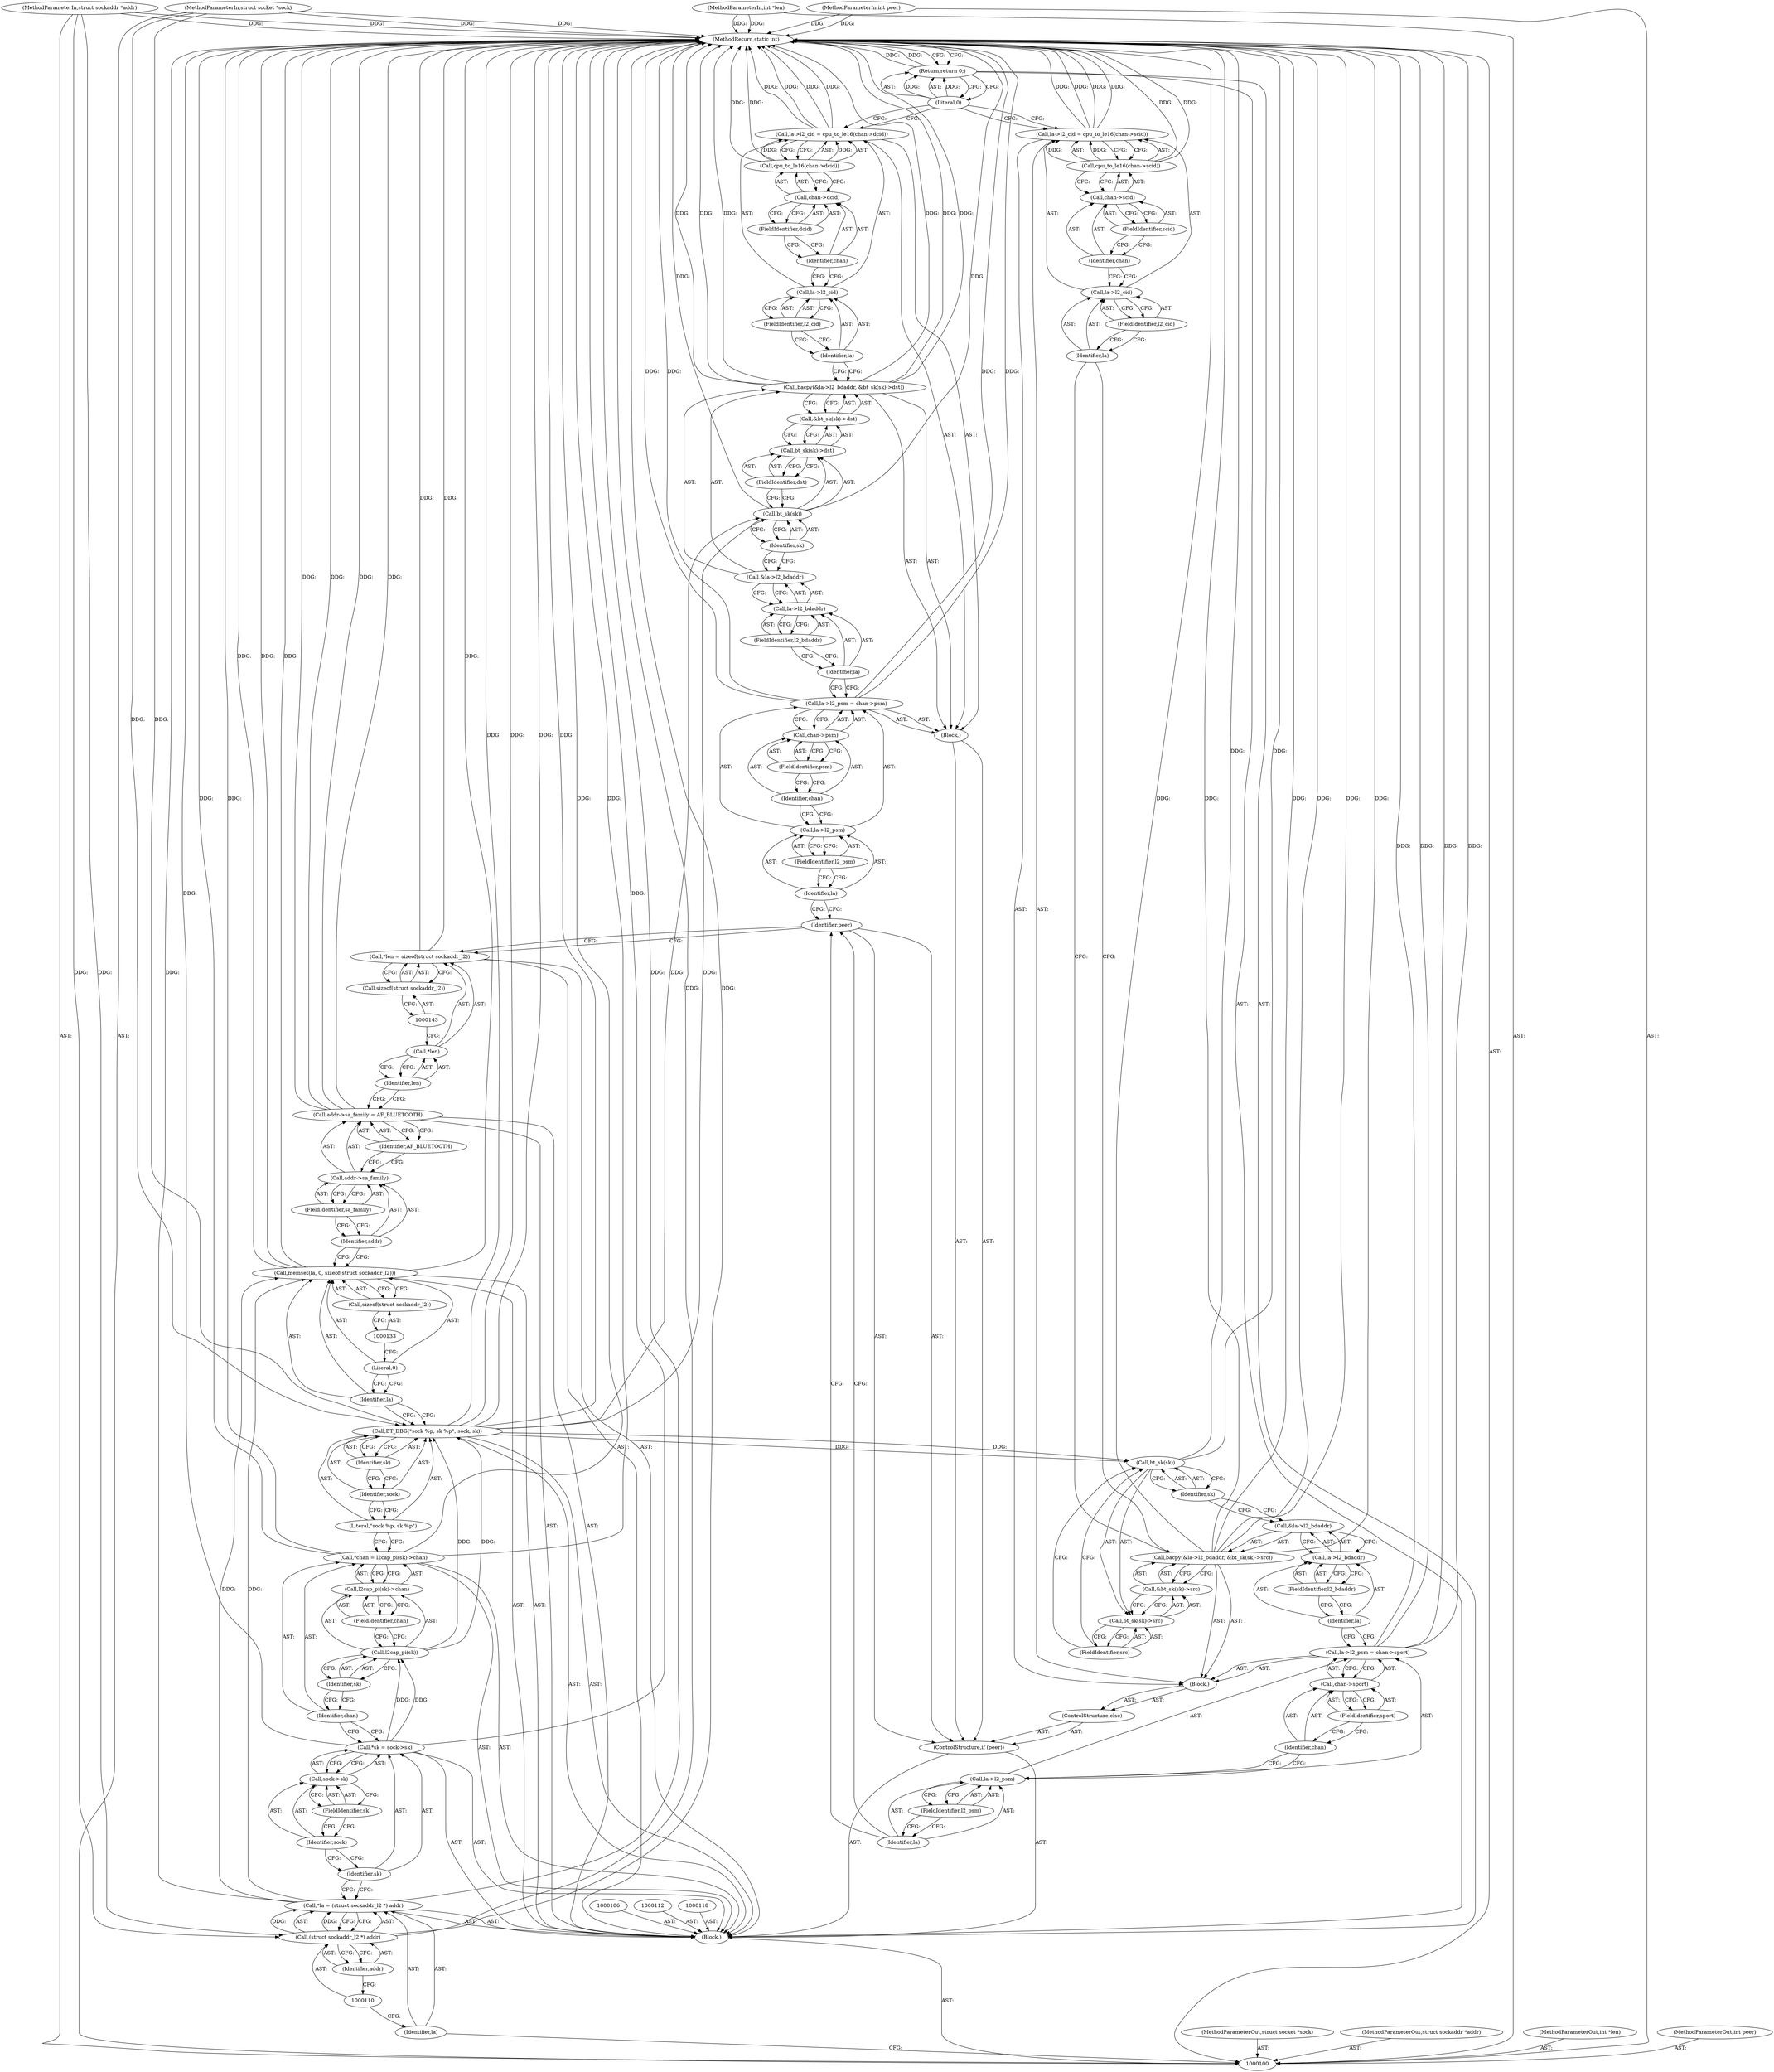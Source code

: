 digraph "0_linux_792039c73cf176c8e39a6e8beef2c94ff46522ed" {
"1000201" [label="(MethodReturn,static int)"];
"1000101" [label="(MethodParameterIn,struct socket *sock)"];
"1000270" [label="(MethodParameterOut,struct socket *sock)"];
"1000102" [label="(MethodParameterIn,struct sockaddr *addr)"];
"1000271" [label="(MethodParameterOut,struct sockaddr *addr)"];
"1000103" [label="(MethodParameterIn,int *len)"];
"1000272" [label="(MethodParameterOut,int *len)"];
"1000104" [label="(MethodParameterIn,int peer)"];
"1000273" [label="(MethodParameterOut,int peer)"];
"1000134" [label="(Call,addr->sa_family = AF_BLUETOOTH)"];
"1000135" [label="(Call,addr->sa_family)"];
"1000136" [label="(Identifier,addr)"];
"1000138" [label="(Identifier,AF_BLUETOOTH)"];
"1000137" [label="(FieldIdentifier,sa_family)"];
"1000139" [label="(Call,*len = sizeof(struct sockaddr_l2))"];
"1000140" [label="(Call,*len)"];
"1000141" [label="(Identifier,len)"];
"1000142" [label="(Call,sizeof(struct sockaddr_l2))"];
"1000144" [label="(ControlStructure,if (peer))"];
"1000146" [label="(Block,)"];
"1000145" [label="(Identifier,peer)"];
"1000151" [label="(Call,chan->psm)"];
"1000152" [label="(Identifier,chan)"];
"1000147" [label="(Call,la->l2_psm = chan->psm)"];
"1000148" [label="(Call,la->l2_psm)"];
"1000149" [label="(Identifier,la)"];
"1000153" [label="(FieldIdentifier,psm)"];
"1000150" [label="(FieldIdentifier,l2_psm)"];
"1000158" [label="(FieldIdentifier,l2_bdaddr)"];
"1000154" [label="(Call,bacpy(&la->l2_bdaddr, &bt_sk(sk)->dst))"];
"1000159" [label="(Call,&bt_sk(sk)->dst)"];
"1000160" [label="(Call,bt_sk(sk)->dst)"];
"1000161" [label="(Call,bt_sk(sk))"];
"1000162" [label="(Identifier,sk)"];
"1000163" [label="(FieldIdentifier,dst)"];
"1000155" [label="(Call,&la->l2_bdaddr)"];
"1000156" [label="(Call,la->l2_bdaddr)"];
"1000157" [label="(Identifier,la)"];
"1000168" [label="(Call,cpu_to_le16(chan->dcid))"];
"1000164" [label="(Call,la->l2_cid = cpu_to_le16(chan->dcid))"];
"1000165" [label="(Call,la->l2_cid)"];
"1000166" [label="(Identifier,la)"];
"1000169" [label="(Call,chan->dcid)"];
"1000170" [label="(Identifier,chan)"];
"1000171" [label="(FieldIdentifier,dcid)"];
"1000167" [label="(FieldIdentifier,l2_cid)"];
"1000172" [label="(ControlStructure,else)"];
"1000173" [label="(Block,)"];
"1000178" [label="(Call,chan->sport)"];
"1000179" [label="(Identifier,chan)"];
"1000174" [label="(Call,la->l2_psm = chan->sport)"];
"1000175" [label="(Call,la->l2_psm)"];
"1000176" [label="(Identifier,la)"];
"1000180" [label="(FieldIdentifier,sport)"];
"1000177" [label="(FieldIdentifier,l2_psm)"];
"1000185" [label="(FieldIdentifier,l2_bdaddr)"];
"1000181" [label="(Call,bacpy(&la->l2_bdaddr, &bt_sk(sk)->src))"];
"1000186" [label="(Call,&bt_sk(sk)->src)"];
"1000187" [label="(Call,bt_sk(sk)->src)"];
"1000188" [label="(Call,bt_sk(sk))"];
"1000189" [label="(Identifier,sk)"];
"1000190" [label="(FieldIdentifier,src)"];
"1000182" [label="(Call,&la->l2_bdaddr)"];
"1000183" [label="(Call,la->l2_bdaddr)"];
"1000184" [label="(Identifier,la)"];
"1000105" [label="(Block,)"];
"1000195" [label="(Call,cpu_to_le16(chan->scid))"];
"1000191" [label="(Call,la->l2_cid = cpu_to_le16(chan->scid))"];
"1000192" [label="(Call,la->l2_cid)"];
"1000193" [label="(Identifier,la)"];
"1000196" [label="(Call,chan->scid)"];
"1000197" [label="(Identifier,chan)"];
"1000198" [label="(FieldIdentifier,scid)"];
"1000194" [label="(FieldIdentifier,l2_cid)"];
"1000199" [label="(Return,return 0;)"];
"1000200" [label="(Literal,0)"];
"1000107" [label="(Call,*la = (struct sockaddr_l2 *) addr)"];
"1000108" [label="(Identifier,la)"];
"1000109" [label="(Call,(struct sockaddr_l2 *) addr)"];
"1000111" [label="(Identifier,addr)"];
"1000113" [label="(Call,*sk = sock->sk)"];
"1000114" [label="(Identifier,sk)"];
"1000115" [label="(Call,sock->sk)"];
"1000116" [label="(Identifier,sock)"];
"1000117" [label="(FieldIdentifier,sk)"];
"1000119" [label="(Call,*chan = l2cap_pi(sk)->chan)"];
"1000120" [label="(Identifier,chan)"];
"1000121" [label="(Call,l2cap_pi(sk)->chan)"];
"1000122" [label="(Call,l2cap_pi(sk))"];
"1000123" [label="(Identifier,sk)"];
"1000124" [label="(FieldIdentifier,chan)"];
"1000125" [label="(Call,BT_DBG(\"sock %p, sk %p\", sock, sk))"];
"1000127" [label="(Identifier,sock)"];
"1000128" [label="(Identifier,sk)"];
"1000126" [label="(Literal,\"sock %p, sk %p\")"];
"1000129" [label="(Call,memset(la, 0, sizeof(struct sockaddr_l2)))"];
"1000131" [label="(Literal,0)"];
"1000132" [label="(Call,sizeof(struct sockaddr_l2))"];
"1000130" [label="(Identifier,la)"];
"1000201" -> "1000100"  [label="AST: "];
"1000201" -> "1000199"  [label="CFG: "];
"1000125" -> "1000201"  [label="DDG: "];
"1000125" -> "1000201"  [label="DDG: "];
"1000168" -> "1000201"  [label="DDG: "];
"1000104" -> "1000201"  [label="DDG: "];
"1000188" -> "1000201"  [label="DDG: "];
"1000181" -> "1000201"  [label="DDG: "];
"1000181" -> "1000201"  [label="DDG: "];
"1000181" -> "1000201"  [label="DDG: "];
"1000147" -> "1000201"  [label="DDG: "];
"1000147" -> "1000201"  [label="DDG: "];
"1000102" -> "1000201"  [label="DDG: "];
"1000154" -> "1000201"  [label="DDG: "];
"1000154" -> "1000201"  [label="DDG: "];
"1000154" -> "1000201"  [label="DDG: "];
"1000134" -> "1000201"  [label="DDG: "];
"1000134" -> "1000201"  [label="DDG: "];
"1000164" -> "1000201"  [label="DDG: "];
"1000164" -> "1000201"  [label="DDG: "];
"1000174" -> "1000201"  [label="DDG: "];
"1000174" -> "1000201"  [label="DDG: "];
"1000129" -> "1000201"  [label="DDG: "];
"1000129" -> "1000201"  [label="DDG: "];
"1000139" -> "1000201"  [label="DDG: "];
"1000191" -> "1000201"  [label="DDG: "];
"1000191" -> "1000201"  [label="DDG: "];
"1000103" -> "1000201"  [label="DDG: "];
"1000113" -> "1000201"  [label="DDG: "];
"1000119" -> "1000201"  [label="DDG: "];
"1000119" -> "1000201"  [label="DDG: "];
"1000101" -> "1000201"  [label="DDG: "];
"1000195" -> "1000201"  [label="DDG: "];
"1000161" -> "1000201"  [label="DDG: "];
"1000109" -> "1000201"  [label="DDG: "];
"1000107" -> "1000201"  [label="DDG: "];
"1000199" -> "1000201"  [label="DDG: "];
"1000101" -> "1000100"  [label="AST: "];
"1000101" -> "1000201"  [label="DDG: "];
"1000101" -> "1000125"  [label="DDG: "];
"1000270" -> "1000100"  [label="AST: "];
"1000102" -> "1000100"  [label="AST: "];
"1000102" -> "1000201"  [label="DDG: "];
"1000102" -> "1000109"  [label="DDG: "];
"1000271" -> "1000100"  [label="AST: "];
"1000103" -> "1000100"  [label="AST: "];
"1000103" -> "1000201"  [label="DDG: "];
"1000272" -> "1000100"  [label="AST: "];
"1000104" -> "1000100"  [label="AST: "];
"1000104" -> "1000201"  [label="DDG: "];
"1000273" -> "1000100"  [label="AST: "];
"1000134" -> "1000105"  [label="AST: "];
"1000134" -> "1000138"  [label="CFG: "];
"1000135" -> "1000134"  [label="AST: "];
"1000138" -> "1000134"  [label="AST: "];
"1000141" -> "1000134"  [label="CFG: "];
"1000134" -> "1000201"  [label="DDG: "];
"1000134" -> "1000201"  [label="DDG: "];
"1000135" -> "1000134"  [label="AST: "];
"1000135" -> "1000137"  [label="CFG: "];
"1000136" -> "1000135"  [label="AST: "];
"1000137" -> "1000135"  [label="AST: "];
"1000138" -> "1000135"  [label="CFG: "];
"1000136" -> "1000135"  [label="AST: "];
"1000136" -> "1000129"  [label="CFG: "];
"1000137" -> "1000136"  [label="CFG: "];
"1000138" -> "1000134"  [label="AST: "];
"1000138" -> "1000135"  [label="CFG: "];
"1000134" -> "1000138"  [label="CFG: "];
"1000137" -> "1000135"  [label="AST: "];
"1000137" -> "1000136"  [label="CFG: "];
"1000135" -> "1000137"  [label="CFG: "];
"1000139" -> "1000105"  [label="AST: "];
"1000139" -> "1000142"  [label="CFG: "];
"1000140" -> "1000139"  [label="AST: "];
"1000142" -> "1000139"  [label="AST: "];
"1000145" -> "1000139"  [label="CFG: "];
"1000139" -> "1000201"  [label="DDG: "];
"1000140" -> "1000139"  [label="AST: "];
"1000140" -> "1000141"  [label="CFG: "];
"1000141" -> "1000140"  [label="AST: "];
"1000143" -> "1000140"  [label="CFG: "];
"1000141" -> "1000140"  [label="AST: "];
"1000141" -> "1000134"  [label="CFG: "];
"1000140" -> "1000141"  [label="CFG: "];
"1000142" -> "1000139"  [label="AST: "];
"1000142" -> "1000143"  [label="CFG: "];
"1000143" -> "1000142"  [label="AST: "];
"1000139" -> "1000142"  [label="CFG: "];
"1000144" -> "1000105"  [label="AST: "];
"1000145" -> "1000144"  [label="AST: "];
"1000146" -> "1000144"  [label="AST: "];
"1000172" -> "1000144"  [label="AST: "];
"1000146" -> "1000144"  [label="AST: "];
"1000147" -> "1000146"  [label="AST: "];
"1000154" -> "1000146"  [label="AST: "];
"1000164" -> "1000146"  [label="AST: "];
"1000145" -> "1000144"  [label="AST: "];
"1000145" -> "1000139"  [label="CFG: "];
"1000149" -> "1000145"  [label="CFG: "];
"1000176" -> "1000145"  [label="CFG: "];
"1000151" -> "1000147"  [label="AST: "];
"1000151" -> "1000153"  [label="CFG: "];
"1000152" -> "1000151"  [label="AST: "];
"1000153" -> "1000151"  [label="AST: "];
"1000147" -> "1000151"  [label="CFG: "];
"1000152" -> "1000151"  [label="AST: "];
"1000152" -> "1000148"  [label="CFG: "];
"1000153" -> "1000152"  [label="CFG: "];
"1000147" -> "1000146"  [label="AST: "];
"1000147" -> "1000151"  [label="CFG: "];
"1000148" -> "1000147"  [label="AST: "];
"1000151" -> "1000147"  [label="AST: "];
"1000157" -> "1000147"  [label="CFG: "];
"1000147" -> "1000201"  [label="DDG: "];
"1000147" -> "1000201"  [label="DDG: "];
"1000148" -> "1000147"  [label="AST: "];
"1000148" -> "1000150"  [label="CFG: "];
"1000149" -> "1000148"  [label="AST: "];
"1000150" -> "1000148"  [label="AST: "];
"1000152" -> "1000148"  [label="CFG: "];
"1000149" -> "1000148"  [label="AST: "];
"1000149" -> "1000145"  [label="CFG: "];
"1000150" -> "1000149"  [label="CFG: "];
"1000153" -> "1000151"  [label="AST: "];
"1000153" -> "1000152"  [label="CFG: "];
"1000151" -> "1000153"  [label="CFG: "];
"1000150" -> "1000148"  [label="AST: "];
"1000150" -> "1000149"  [label="CFG: "];
"1000148" -> "1000150"  [label="CFG: "];
"1000158" -> "1000156"  [label="AST: "];
"1000158" -> "1000157"  [label="CFG: "];
"1000156" -> "1000158"  [label="CFG: "];
"1000154" -> "1000146"  [label="AST: "];
"1000154" -> "1000159"  [label="CFG: "];
"1000155" -> "1000154"  [label="AST: "];
"1000159" -> "1000154"  [label="AST: "];
"1000166" -> "1000154"  [label="CFG: "];
"1000154" -> "1000201"  [label="DDG: "];
"1000154" -> "1000201"  [label="DDG: "];
"1000154" -> "1000201"  [label="DDG: "];
"1000159" -> "1000154"  [label="AST: "];
"1000159" -> "1000160"  [label="CFG: "];
"1000160" -> "1000159"  [label="AST: "];
"1000154" -> "1000159"  [label="CFG: "];
"1000160" -> "1000159"  [label="AST: "];
"1000160" -> "1000163"  [label="CFG: "];
"1000161" -> "1000160"  [label="AST: "];
"1000163" -> "1000160"  [label="AST: "];
"1000159" -> "1000160"  [label="CFG: "];
"1000161" -> "1000160"  [label="AST: "];
"1000161" -> "1000162"  [label="CFG: "];
"1000162" -> "1000161"  [label="AST: "];
"1000163" -> "1000161"  [label="CFG: "];
"1000161" -> "1000201"  [label="DDG: "];
"1000125" -> "1000161"  [label="DDG: "];
"1000162" -> "1000161"  [label="AST: "];
"1000162" -> "1000155"  [label="CFG: "];
"1000161" -> "1000162"  [label="CFG: "];
"1000163" -> "1000160"  [label="AST: "];
"1000163" -> "1000161"  [label="CFG: "];
"1000160" -> "1000163"  [label="CFG: "];
"1000155" -> "1000154"  [label="AST: "];
"1000155" -> "1000156"  [label="CFG: "];
"1000156" -> "1000155"  [label="AST: "];
"1000162" -> "1000155"  [label="CFG: "];
"1000156" -> "1000155"  [label="AST: "];
"1000156" -> "1000158"  [label="CFG: "];
"1000157" -> "1000156"  [label="AST: "];
"1000158" -> "1000156"  [label="AST: "];
"1000155" -> "1000156"  [label="CFG: "];
"1000157" -> "1000156"  [label="AST: "];
"1000157" -> "1000147"  [label="CFG: "];
"1000158" -> "1000157"  [label="CFG: "];
"1000168" -> "1000164"  [label="AST: "];
"1000168" -> "1000169"  [label="CFG: "];
"1000169" -> "1000168"  [label="AST: "];
"1000164" -> "1000168"  [label="CFG: "];
"1000168" -> "1000201"  [label="DDG: "];
"1000168" -> "1000164"  [label="DDG: "];
"1000164" -> "1000146"  [label="AST: "];
"1000164" -> "1000168"  [label="CFG: "];
"1000165" -> "1000164"  [label="AST: "];
"1000168" -> "1000164"  [label="AST: "];
"1000200" -> "1000164"  [label="CFG: "];
"1000164" -> "1000201"  [label="DDG: "];
"1000164" -> "1000201"  [label="DDG: "];
"1000168" -> "1000164"  [label="DDG: "];
"1000165" -> "1000164"  [label="AST: "];
"1000165" -> "1000167"  [label="CFG: "];
"1000166" -> "1000165"  [label="AST: "];
"1000167" -> "1000165"  [label="AST: "];
"1000170" -> "1000165"  [label="CFG: "];
"1000166" -> "1000165"  [label="AST: "];
"1000166" -> "1000154"  [label="CFG: "];
"1000167" -> "1000166"  [label="CFG: "];
"1000169" -> "1000168"  [label="AST: "];
"1000169" -> "1000171"  [label="CFG: "];
"1000170" -> "1000169"  [label="AST: "];
"1000171" -> "1000169"  [label="AST: "];
"1000168" -> "1000169"  [label="CFG: "];
"1000170" -> "1000169"  [label="AST: "];
"1000170" -> "1000165"  [label="CFG: "];
"1000171" -> "1000170"  [label="CFG: "];
"1000171" -> "1000169"  [label="AST: "];
"1000171" -> "1000170"  [label="CFG: "];
"1000169" -> "1000171"  [label="CFG: "];
"1000167" -> "1000165"  [label="AST: "];
"1000167" -> "1000166"  [label="CFG: "];
"1000165" -> "1000167"  [label="CFG: "];
"1000172" -> "1000144"  [label="AST: "];
"1000173" -> "1000172"  [label="AST: "];
"1000173" -> "1000172"  [label="AST: "];
"1000174" -> "1000173"  [label="AST: "];
"1000181" -> "1000173"  [label="AST: "];
"1000191" -> "1000173"  [label="AST: "];
"1000178" -> "1000174"  [label="AST: "];
"1000178" -> "1000180"  [label="CFG: "];
"1000179" -> "1000178"  [label="AST: "];
"1000180" -> "1000178"  [label="AST: "];
"1000174" -> "1000178"  [label="CFG: "];
"1000179" -> "1000178"  [label="AST: "];
"1000179" -> "1000175"  [label="CFG: "];
"1000180" -> "1000179"  [label="CFG: "];
"1000174" -> "1000173"  [label="AST: "];
"1000174" -> "1000178"  [label="CFG: "];
"1000175" -> "1000174"  [label="AST: "];
"1000178" -> "1000174"  [label="AST: "];
"1000184" -> "1000174"  [label="CFG: "];
"1000174" -> "1000201"  [label="DDG: "];
"1000174" -> "1000201"  [label="DDG: "];
"1000175" -> "1000174"  [label="AST: "];
"1000175" -> "1000177"  [label="CFG: "];
"1000176" -> "1000175"  [label="AST: "];
"1000177" -> "1000175"  [label="AST: "];
"1000179" -> "1000175"  [label="CFG: "];
"1000176" -> "1000175"  [label="AST: "];
"1000176" -> "1000145"  [label="CFG: "];
"1000177" -> "1000176"  [label="CFG: "];
"1000180" -> "1000178"  [label="AST: "];
"1000180" -> "1000179"  [label="CFG: "];
"1000178" -> "1000180"  [label="CFG: "];
"1000177" -> "1000175"  [label="AST: "];
"1000177" -> "1000176"  [label="CFG: "];
"1000175" -> "1000177"  [label="CFG: "];
"1000185" -> "1000183"  [label="AST: "];
"1000185" -> "1000184"  [label="CFG: "];
"1000183" -> "1000185"  [label="CFG: "];
"1000181" -> "1000173"  [label="AST: "];
"1000181" -> "1000186"  [label="CFG: "];
"1000182" -> "1000181"  [label="AST: "];
"1000186" -> "1000181"  [label="AST: "];
"1000193" -> "1000181"  [label="CFG: "];
"1000181" -> "1000201"  [label="DDG: "];
"1000181" -> "1000201"  [label="DDG: "];
"1000181" -> "1000201"  [label="DDG: "];
"1000186" -> "1000181"  [label="AST: "];
"1000186" -> "1000187"  [label="CFG: "];
"1000187" -> "1000186"  [label="AST: "];
"1000181" -> "1000186"  [label="CFG: "];
"1000187" -> "1000186"  [label="AST: "];
"1000187" -> "1000190"  [label="CFG: "];
"1000188" -> "1000187"  [label="AST: "];
"1000190" -> "1000187"  [label="AST: "];
"1000186" -> "1000187"  [label="CFG: "];
"1000188" -> "1000187"  [label="AST: "];
"1000188" -> "1000189"  [label="CFG: "];
"1000189" -> "1000188"  [label="AST: "];
"1000190" -> "1000188"  [label="CFG: "];
"1000188" -> "1000201"  [label="DDG: "];
"1000125" -> "1000188"  [label="DDG: "];
"1000189" -> "1000188"  [label="AST: "];
"1000189" -> "1000182"  [label="CFG: "];
"1000188" -> "1000189"  [label="CFG: "];
"1000190" -> "1000187"  [label="AST: "];
"1000190" -> "1000188"  [label="CFG: "];
"1000187" -> "1000190"  [label="CFG: "];
"1000182" -> "1000181"  [label="AST: "];
"1000182" -> "1000183"  [label="CFG: "];
"1000183" -> "1000182"  [label="AST: "];
"1000189" -> "1000182"  [label="CFG: "];
"1000183" -> "1000182"  [label="AST: "];
"1000183" -> "1000185"  [label="CFG: "];
"1000184" -> "1000183"  [label="AST: "];
"1000185" -> "1000183"  [label="AST: "];
"1000182" -> "1000183"  [label="CFG: "];
"1000184" -> "1000183"  [label="AST: "];
"1000184" -> "1000174"  [label="CFG: "];
"1000185" -> "1000184"  [label="CFG: "];
"1000105" -> "1000100"  [label="AST: "];
"1000106" -> "1000105"  [label="AST: "];
"1000107" -> "1000105"  [label="AST: "];
"1000112" -> "1000105"  [label="AST: "];
"1000113" -> "1000105"  [label="AST: "];
"1000118" -> "1000105"  [label="AST: "];
"1000119" -> "1000105"  [label="AST: "];
"1000125" -> "1000105"  [label="AST: "];
"1000129" -> "1000105"  [label="AST: "];
"1000134" -> "1000105"  [label="AST: "];
"1000139" -> "1000105"  [label="AST: "];
"1000144" -> "1000105"  [label="AST: "];
"1000199" -> "1000105"  [label="AST: "];
"1000195" -> "1000191"  [label="AST: "];
"1000195" -> "1000196"  [label="CFG: "];
"1000196" -> "1000195"  [label="AST: "];
"1000191" -> "1000195"  [label="CFG: "];
"1000195" -> "1000201"  [label="DDG: "];
"1000195" -> "1000191"  [label="DDG: "];
"1000191" -> "1000173"  [label="AST: "];
"1000191" -> "1000195"  [label="CFG: "];
"1000192" -> "1000191"  [label="AST: "];
"1000195" -> "1000191"  [label="AST: "];
"1000200" -> "1000191"  [label="CFG: "];
"1000191" -> "1000201"  [label="DDG: "];
"1000191" -> "1000201"  [label="DDG: "];
"1000195" -> "1000191"  [label="DDG: "];
"1000192" -> "1000191"  [label="AST: "];
"1000192" -> "1000194"  [label="CFG: "];
"1000193" -> "1000192"  [label="AST: "];
"1000194" -> "1000192"  [label="AST: "];
"1000197" -> "1000192"  [label="CFG: "];
"1000193" -> "1000192"  [label="AST: "];
"1000193" -> "1000181"  [label="CFG: "];
"1000194" -> "1000193"  [label="CFG: "];
"1000196" -> "1000195"  [label="AST: "];
"1000196" -> "1000198"  [label="CFG: "];
"1000197" -> "1000196"  [label="AST: "];
"1000198" -> "1000196"  [label="AST: "];
"1000195" -> "1000196"  [label="CFG: "];
"1000197" -> "1000196"  [label="AST: "];
"1000197" -> "1000192"  [label="CFG: "];
"1000198" -> "1000197"  [label="CFG: "];
"1000198" -> "1000196"  [label="AST: "];
"1000198" -> "1000197"  [label="CFG: "];
"1000196" -> "1000198"  [label="CFG: "];
"1000194" -> "1000192"  [label="AST: "];
"1000194" -> "1000193"  [label="CFG: "];
"1000192" -> "1000194"  [label="CFG: "];
"1000199" -> "1000105"  [label="AST: "];
"1000199" -> "1000200"  [label="CFG: "];
"1000200" -> "1000199"  [label="AST: "];
"1000201" -> "1000199"  [label="CFG: "];
"1000199" -> "1000201"  [label="DDG: "];
"1000200" -> "1000199"  [label="DDG: "];
"1000200" -> "1000199"  [label="AST: "];
"1000200" -> "1000164"  [label="CFG: "];
"1000200" -> "1000191"  [label="CFG: "];
"1000199" -> "1000200"  [label="CFG: "];
"1000200" -> "1000199"  [label="DDG: "];
"1000107" -> "1000105"  [label="AST: "];
"1000107" -> "1000109"  [label="CFG: "];
"1000108" -> "1000107"  [label="AST: "];
"1000109" -> "1000107"  [label="AST: "];
"1000114" -> "1000107"  [label="CFG: "];
"1000107" -> "1000201"  [label="DDG: "];
"1000109" -> "1000107"  [label="DDG: "];
"1000107" -> "1000129"  [label="DDG: "];
"1000108" -> "1000107"  [label="AST: "];
"1000108" -> "1000100"  [label="CFG: "];
"1000110" -> "1000108"  [label="CFG: "];
"1000109" -> "1000107"  [label="AST: "];
"1000109" -> "1000111"  [label="CFG: "];
"1000110" -> "1000109"  [label="AST: "];
"1000111" -> "1000109"  [label="AST: "];
"1000107" -> "1000109"  [label="CFG: "];
"1000109" -> "1000201"  [label="DDG: "];
"1000109" -> "1000107"  [label="DDG: "];
"1000102" -> "1000109"  [label="DDG: "];
"1000111" -> "1000109"  [label="AST: "];
"1000111" -> "1000110"  [label="CFG: "];
"1000109" -> "1000111"  [label="CFG: "];
"1000113" -> "1000105"  [label="AST: "];
"1000113" -> "1000115"  [label="CFG: "];
"1000114" -> "1000113"  [label="AST: "];
"1000115" -> "1000113"  [label="AST: "];
"1000120" -> "1000113"  [label="CFG: "];
"1000113" -> "1000201"  [label="DDG: "];
"1000113" -> "1000122"  [label="DDG: "];
"1000114" -> "1000113"  [label="AST: "];
"1000114" -> "1000107"  [label="CFG: "];
"1000116" -> "1000114"  [label="CFG: "];
"1000115" -> "1000113"  [label="AST: "];
"1000115" -> "1000117"  [label="CFG: "];
"1000116" -> "1000115"  [label="AST: "];
"1000117" -> "1000115"  [label="AST: "];
"1000113" -> "1000115"  [label="CFG: "];
"1000116" -> "1000115"  [label="AST: "];
"1000116" -> "1000114"  [label="CFG: "];
"1000117" -> "1000116"  [label="CFG: "];
"1000117" -> "1000115"  [label="AST: "];
"1000117" -> "1000116"  [label="CFG: "];
"1000115" -> "1000117"  [label="CFG: "];
"1000119" -> "1000105"  [label="AST: "];
"1000119" -> "1000121"  [label="CFG: "];
"1000120" -> "1000119"  [label="AST: "];
"1000121" -> "1000119"  [label="AST: "];
"1000126" -> "1000119"  [label="CFG: "];
"1000119" -> "1000201"  [label="DDG: "];
"1000119" -> "1000201"  [label="DDG: "];
"1000120" -> "1000119"  [label="AST: "];
"1000120" -> "1000113"  [label="CFG: "];
"1000123" -> "1000120"  [label="CFG: "];
"1000121" -> "1000119"  [label="AST: "];
"1000121" -> "1000124"  [label="CFG: "];
"1000122" -> "1000121"  [label="AST: "];
"1000124" -> "1000121"  [label="AST: "];
"1000119" -> "1000121"  [label="CFG: "];
"1000122" -> "1000121"  [label="AST: "];
"1000122" -> "1000123"  [label="CFG: "];
"1000123" -> "1000122"  [label="AST: "];
"1000124" -> "1000122"  [label="CFG: "];
"1000113" -> "1000122"  [label="DDG: "];
"1000122" -> "1000125"  [label="DDG: "];
"1000123" -> "1000122"  [label="AST: "];
"1000123" -> "1000120"  [label="CFG: "];
"1000122" -> "1000123"  [label="CFG: "];
"1000124" -> "1000121"  [label="AST: "];
"1000124" -> "1000122"  [label="CFG: "];
"1000121" -> "1000124"  [label="CFG: "];
"1000125" -> "1000105"  [label="AST: "];
"1000125" -> "1000128"  [label="CFG: "];
"1000126" -> "1000125"  [label="AST: "];
"1000127" -> "1000125"  [label="AST: "];
"1000128" -> "1000125"  [label="AST: "];
"1000130" -> "1000125"  [label="CFG: "];
"1000125" -> "1000201"  [label="DDG: "];
"1000125" -> "1000201"  [label="DDG: "];
"1000101" -> "1000125"  [label="DDG: "];
"1000122" -> "1000125"  [label="DDG: "];
"1000125" -> "1000161"  [label="DDG: "];
"1000125" -> "1000188"  [label="DDG: "];
"1000127" -> "1000125"  [label="AST: "];
"1000127" -> "1000126"  [label="CFG: "];
"1000128" -> "1000127"  [label="CFG: "];
"1000128" -> "1000125"  [label="AST: "];
"1000128" -> "1000127"  [label="CFG: "];
"1000125" -> "1000128"  [label="CFG: "];
"1000126" -> "1000125"  [label="AST: "];
"1000126" -> "1000119"  [label="CFG: "];
"1000127" -> "1000126"  [label="CFG: "];
"1000129" -> "1000105"  [label="AST: "];
"1000129" -> "1000132"  [label="CFG: "];
"1000130" -> "1000129"  [label="AST: "];
"1000131" -> "1000129"  [label="AST: "];
"1000132" -> "1000129"  [label="AST: "];
"1000136" -> "1000129"  [label="CFG: "];
"1000129" -> "1000201"  [label="DDG: "];
"1000129" -> "1000201"  [label="DDG: "];
"1000107" -> "1000129"  [label="DDG: "];
"1000131" -> "1000129"  [label="AST: "];
"1000131" -> "1000130"  [label="CFG: "];
"1000133" -> "1000131"  [label="CFG: "];
"1000132" -> "1000129"  [label="AST: "];
"1000132" -> "1000133"  [label="CFG: "];
"1000133" -> "1000132"  [label="AST: "];
"1000129" -> "1000132"  [label="CFG: "];
"1000130" -> "1000129"  [label="AST: "];
"1000130" -> "1000125"  [label="CFG: "];
"1000131" -> "1000130"  [label="CFG: "];
}
